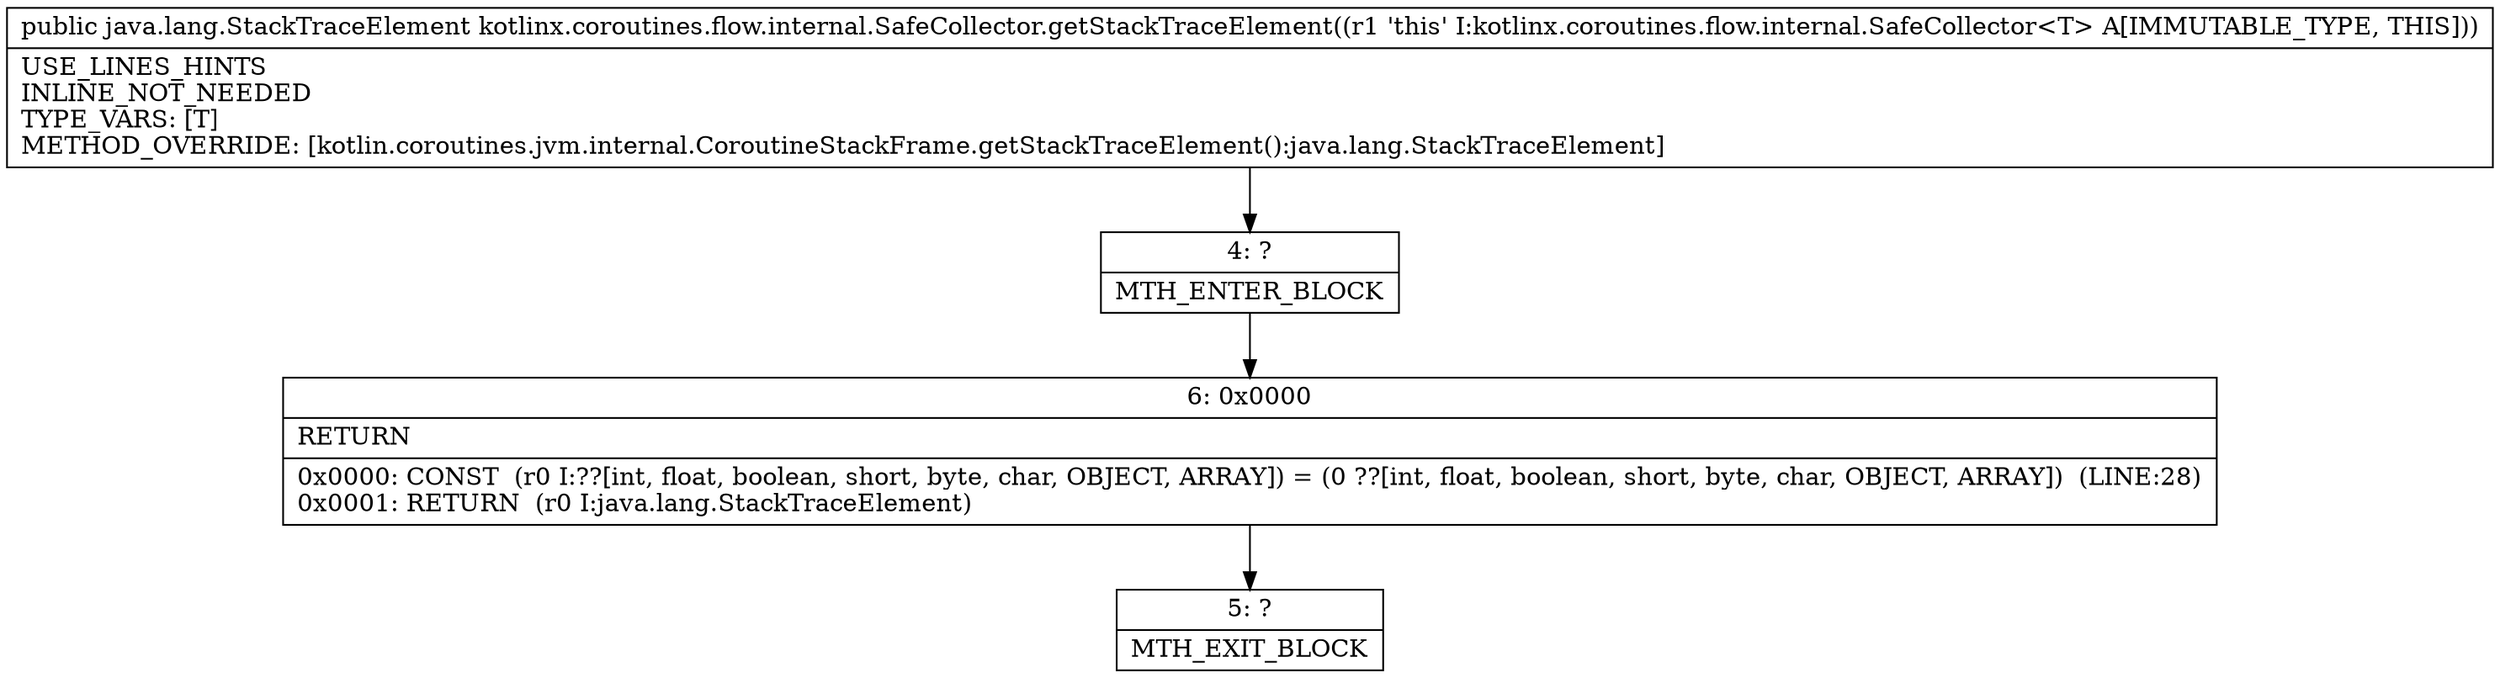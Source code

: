 digraph "CFG forkotlinx.coroutines.flow.internal.SafeCollector.getStackTraceElement()Ljava\/lang\/StackTraceElement;" {
Node_4 [shape=record,label="{4\:\ ?|MTH_ENTER_BLOCK\l}"];
Node_6 [shape=record,label="{6\:\ 0x0000|RETURN\l|0x0000: CONST  (r0 I:??[int, float, boolean, short, byte, char, OBJECT, ARRAY]) = (0 ??[int, float, boolean, short, byte, char, OBJECT, ARRAY])  (LINE:28)\l0x0001: RETURN  (r0 I:java.lang.StackTraceElement) \l}"];
Node_5 [shape=record,label="{5\:\ ?|MTH_EXIT_BLOCK\l}"];
MethodNode[shape=record,label="{public java.lang.StackTraceElement kotlinx.coroutines.flow.internal.SafeCollector.getStackTraceElement((r1 'this' I:kotlinx.coroutines.flow.internal.SafeCollector\<T\> A[IMMUTABLE_TYPE, THIS]))  | USE_LINES_HINTS\lINLINE_NOT_NEEDED\lTYPE_VARS: [T]\lMETHOD_OVERRIDE: [kotlin.coroutines.jvm.internal.CoroutineStackFrame.getStackTraceElement():java.lang.StackTraceElement]\l}"];
MethodNode -> Node_4;Node_4 -> Node_6;
Node_6 -> Node_5;
}

